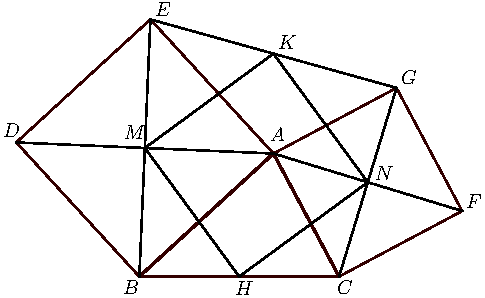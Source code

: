import graph; size(8.182559533113796cm); real lsf=0.5; pen dps=linewidth(0.7)+fontsize(10); defaultpen(dps); pen ds=black; real xmin=-1.5327599797016749,xmax=1.1947598646695903,ymin=-0.23580820931441382,ymax=1.6599618690523135; 
pen ttqqqq=rgb(0.2,0.,0.); 
pair B=(-0.6,0.), C=(0.2734791981866763,0.), A=(-0.013443002070795875,0.5380729934295068), D=(-1.1380729934295066,0.5865569979292042), F=(0.811552191616183,0.286922200257472), G=(0.524629991358711,0.8249951936869788), M=(-0.5757579977501512,0.5623149956793555), K=(-0.013443002070795684,0.9748125925228448), H=(-0.16326040090666183,0.); 
draw(A--B--C--cycle,linewidth(1.2)+ttqqqq); draw(B--A--(-0.5515159955003024,1.1246299913587108)--D--cycle,linewidth(0.8)+ttqqqq); draw(A--C--F--G--cycle,linewidth(0.8)+ttqqqq); 
draw(A--B,linewidth(1.2)+ttqqqq); draw(B--C,linewidth(1.2)+ttqqqq); draw(C--A,linewidth(1.2)+ttqqqq); draw(B--A,linewidth(0.8)+ttqqqq); draw(A--(-0.5515159955003024,1.1246299913587108),linewidth(0.8)+ttqqqq); draw((-0.5515159955003024,1.1246299913587108)--D,linewidth(0.8)+ttqqqq); draw(D--B,linewidth(0.8)+ttqqqq); draw(A--C,linewidth(0.8)+ttqqqq); draw(C--F,linewidth(0.8)+ttqqqq); draw(F--G,linewidth(0.8)+ttqqqq); draw(G--A,linewidth(0.8)+ttqqqq); draw((-0.5515159955003024,1.1246299913587108)--B,linewidth(0.8)); draw(D--A,linewidth(0.8)); draw(G--C,linewidth(0.8)); draw(A--F,linewidth(0.8)); draw((-0.5515159955003024,1.1246299913587108)--G,linewidth(0.8)); draw(K--(0.39905459477269367,0.4124975968434893),linewidth(0.8)); draw((0.39905459477269367,0.4124975968434893)--H,linewidth(0.8)); draw(H--M,linewidth(0.8)); draw(M--K,linewidth(0.8)); 
dot(B,linewidth(1.pt)+ds); label("$B$",(-0.6811013097236236,-0.08759747973381793),NE*lsf); dot(C,linewidth(1.pt)+ds); label("$C$",(0.25461717703148196,-0.0853853792923165),NE*lsf); dot(A,linewidth(1.pt)+ds); label("$A$",(-0.03959218168820847,0.582668954041116),NE*lsf); dot((-0.5515159955003024,1.1246299913587108),linewidth(1.pt)+ds); label("$E$",(-0.5417389819090335,1.1290577630919696),NE*lsf); dot(D,linewidth(1.pt)+ds); label("$D$",(-1.2075812148009644,0.6025778580146288),NE*lsf); dot(F,linewidth(1.pt)+ds); label("$F$",(0.8209148900558484,0.29067169576292695),NE*lsf); dot(G,linewidth(1.pt)+ds); label("$G$",(0.5333418326606623,0.8304242034892764),NE*lsf); dot(M,linewidth(1.pt)+ds); label("$M$",(-0.6788892092821222,0.5915173558071217),NE*lsf); dot((0.39905459477269367,0.4124975968434893),linewidth(1.pt)+ds); label("$N$",(0.42273681058559076,0.4123372200455057),NE*lsf); dot(K,linewidth(1.pt)+ds); label("$K$",(-0.004198574624185565,0.987483334835878),NE*lsf); dot(H,linewidth(1.pt)+ds); label("$H$",(-0.19222711215180724,-0.0920216806168208),NE*lsf); 
clip((xmin,ymin)--(xmin,ymax)--(xmax,ymax)--(xmax,ymin)--cycle); 